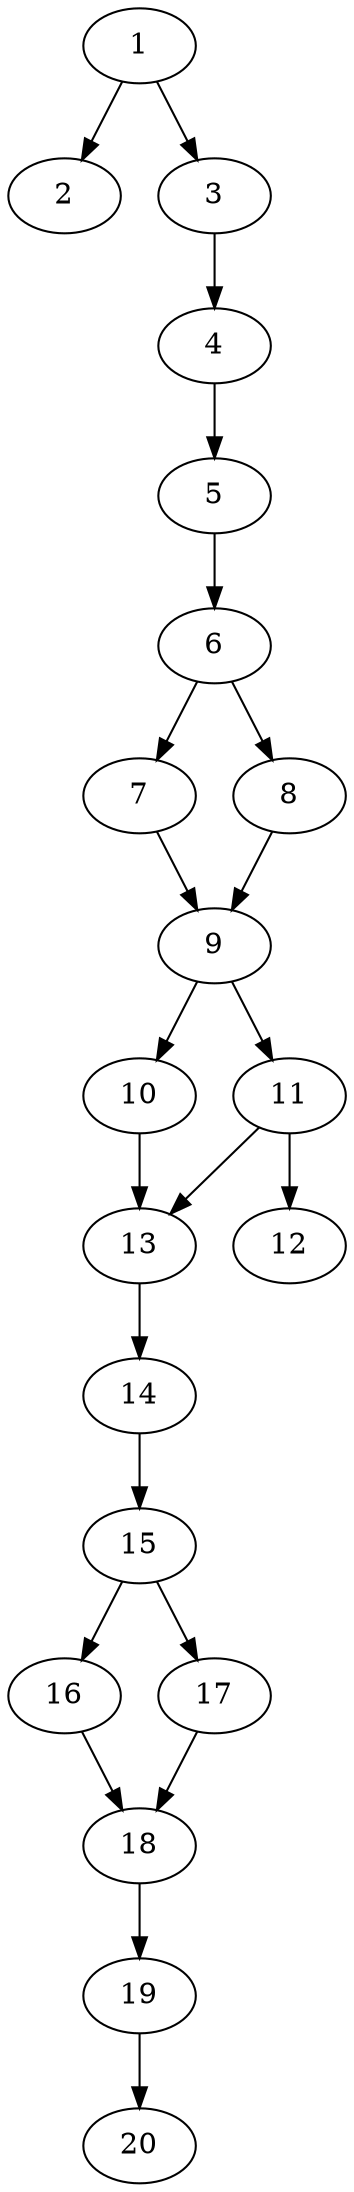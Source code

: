 // DAG automatically generated by daggen at Thu Oct  3 13:58:42 2019
// ./daggen --dot -n 20 --ccr 0.5 --fat 0.3 --regular 0.9 --density 0.7 --mindata 5242880 --maxdata 52428800 
digraph G {
  1 [size="80285696", alpha="0.09", expect_size="40142848"] 
  1 -> 2 [size ="40142848"]
  1 -> 3 [size ="40142848"]
  2 [size="98918400", alpha="0.17", expect_size="49459200"] 
  3 [size="97376256", alpha="0.17", expect_size="48688128"] 
  3 -> 4 [size ="48688128"]
  4 [size="61376512", alpha="0.14", expect_size="30688256"] 
  4 -> 5 [size ="30688256"]
  5 [size="52768768", alpha="0.01", expect_size="26384384"] 
  5 -> 6 [size ="26384384"]
  6 [size="10543104", alpha="0.15", expect_size="5271552"] 
  6 -> 7 [size ="5271552"]
  6 -> 8 [size ="5271552"]
  7 [size="44408832", alpha="0.19", expect_size="22204416"] 
  7 -> 9 [size ="22204416"]
  8 [size="31676416", alpha="0.09", expect_size="15838208"] 
  8 -> 9 [size ="15838208"]
  9 [size="87216128", alpha="0.13", expect_size="43608064"] 
  9 -> 10 [size ="43608064"]
  9 -> 11 [size ="43608064"]
  10 [size="61532160", alpha="0.00", expect_size="30766080"] 
  10 -> 13 [size ="30766080"]
  11 [size="53035008", alpha="0.02", expect_size="26517504"] 
  11 -> 12 [size ="26517504"]
  11 -> 13 [size ="26517504"]
  12 [size="97087488", alpha="0.07", expect_size="48543744"] 
  13 [size="84471808", alpha="0.19", expect_size="42235904"] 
  13 -> 14 [size ="42235904"]
  14 [size="72052736", alpha="0.14", expect_size="36026368"] 
  14 -> 15 [size ="36026368"]
  15 [size="41930752", alpha="0.19", expect_size="20965376"] 
  15 -> 16 [size ="20965376"]
  15 -> 17 [size ="20965376"]
  16 [size="46964736", alpha="0.07", expect_size="23482368"] 
  16 -> 18 [size ="23482368"]
  17 [size="21340160", alpha="0.04", expect_size="10670080"] 
  17 -> 18 [size ="10670080"]
  18 [size="17692672", alpha="0.05", expect_size="8846336"] 
  18 -> 19 [size ="8846336"]
  19 [size="61261824", alpha="0.13", expect_size="30630912"] 
  19 -> 20 [size ="30630912"]
  20 [size="26812416", alpha="0.09", expect_size="13406208"] 
}
